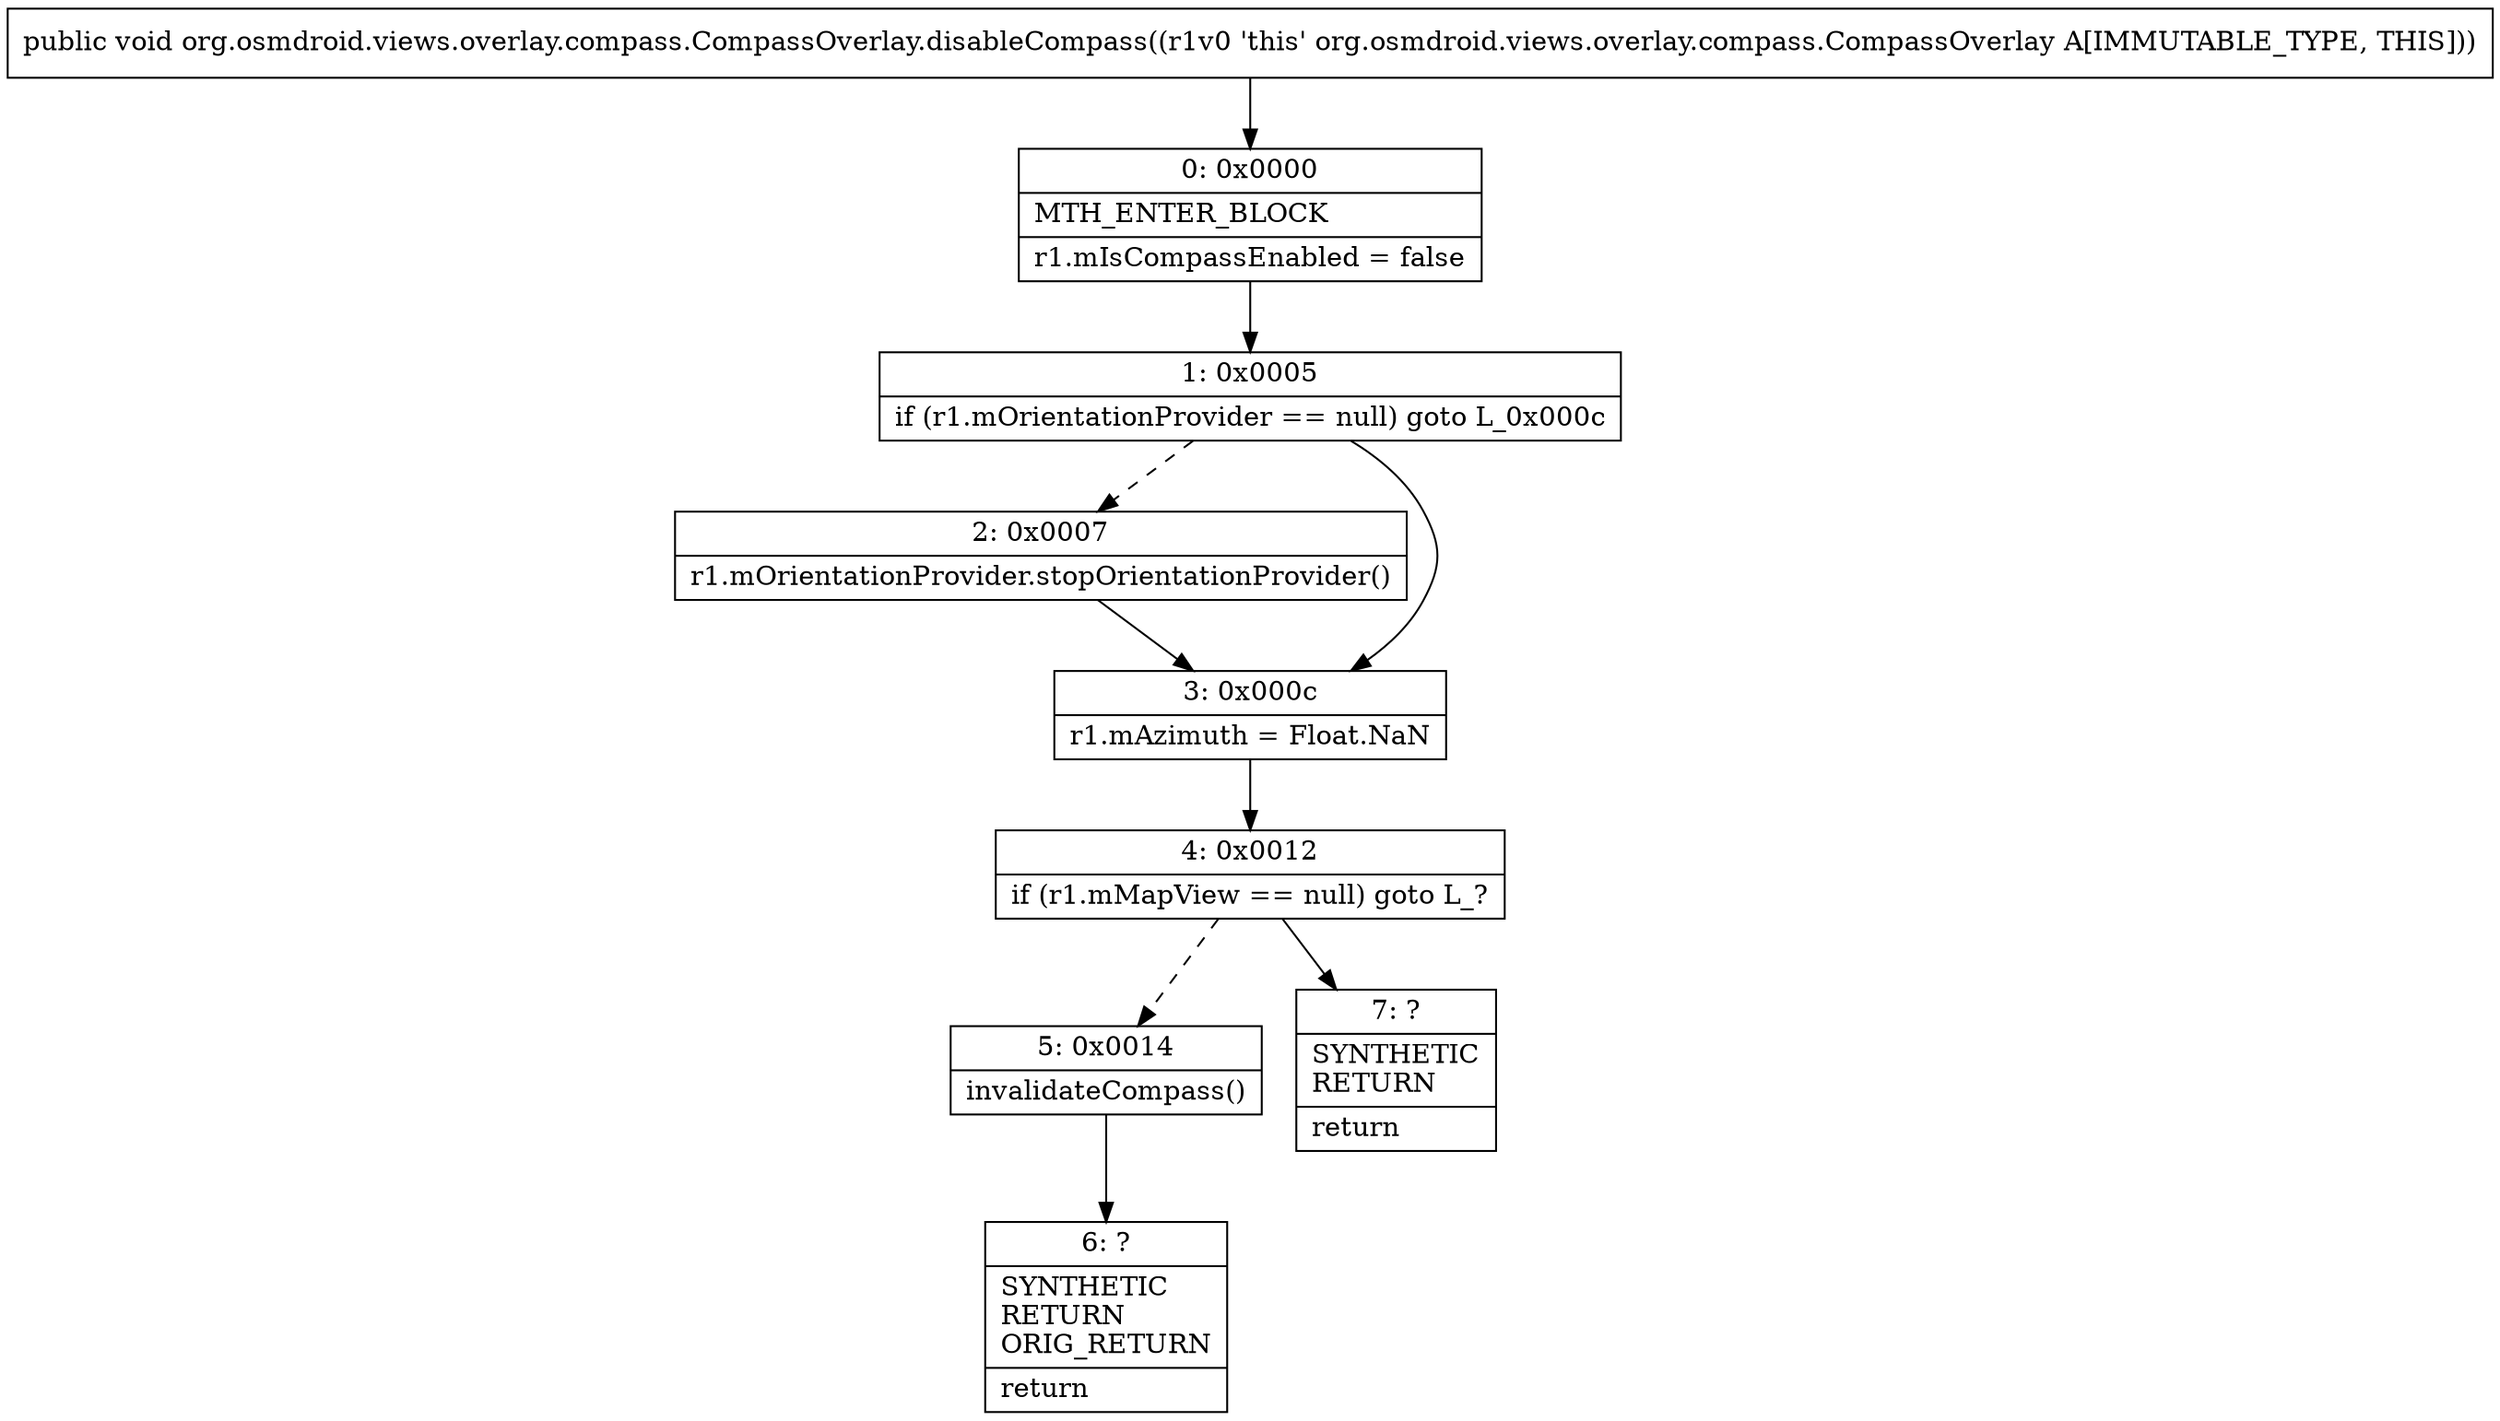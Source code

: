 digraph "CFG fororg.osmdroid.views.overlay.compass.CompassOverlay.disableCompass()V" {
Node_0 [shape=record,label="{0\:\ 0x0000|MTH_ENTER_BLOCK\l|r1.mIsCompassEnabled = false\l}"];
Node_1 [shape=record,label="{1\:\ 0x0005|if (r1.mOrientationProvider == null) goto L_0x000c\l}"];
Node_2 [shape=record,label="{2\:\ 0x0007|r1.mOrientationProvider.stopOrientationProvider()\l}"];
Node_3 [shape=record,label="{3\:\ 0x000c|r1.mAzimuth = Float.NaN\l}"];
Node_4 [shape=record,label="{4\:\ 0x0012|if (r1.mMapView == null) goto L_?\l}"];
Node_5 [shape=record,label="{5\:\ 0x0014|invalidateCompass()\l}"];
Node_6 [shape=record,label="{6\:\ ?|SYNTHETIC\lRETURN\lORIG_RETURN\l|return\l}"];
Node_7 [shape=record,label="{7\:\ ?|SYNTHETIC\lRETURN\l|return\l}"];
MethodNode[shape=record,label="{public void org.osmdroid.views.overlay.compass.CompassOverlay.disableCompass((r1v0 'this' org.osmdroid.views.overlay.compass.CompassOverlay A[IMMUTABLE_TYPE, THIS])) }"];
MethodNode -> Node_0;
Node_0 -> Node_1;
Node_1 -> Node_2[style=dashed];
Node_1 -> Node_3;
Node_2 -> Node_3;
Node_3 -> Node_4;
Node_4 -> Node_5[style=dashed];
Node_4 -> Node_7;
Node_5 -> Node_6;
}

